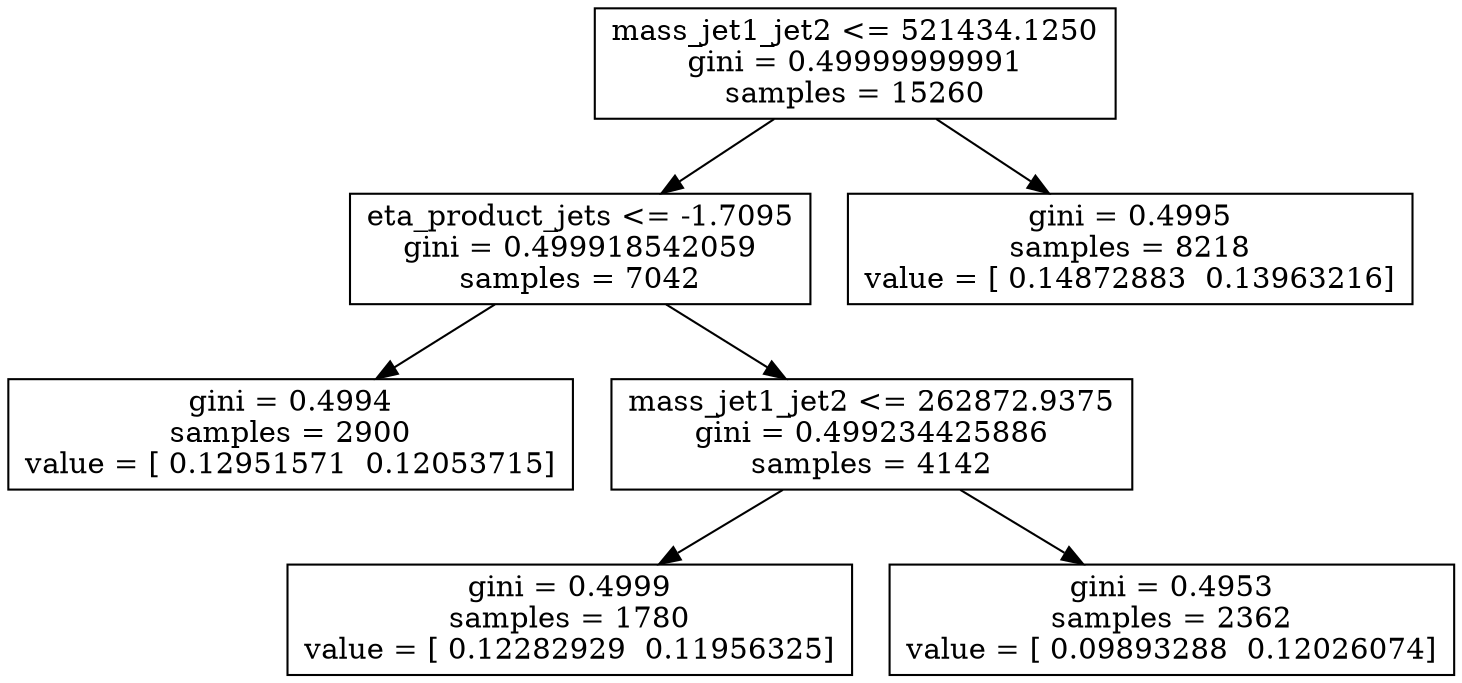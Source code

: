 digraph Tree {
0 [label="mass_jet1_jet2 <= 521434.1250\ngini = 0.49999999991\nsamples = 15260", shape="box"] ;
1 [label="eta_product_jets <= -1.7095\ngini = 0.499918542059\nsamples = 7042", shape="box"] ;
0 -> 1 ;
2 [label="gini = 0.4994\nsamples = 2900\nvalue = [ 0.12951571  0.12053715]", shape="box"] ;
1 -> 2 ;
3 [label="mass_jet1_jet2 <= 262872.9375\ngini = 0.499234425886\nsamples = 4142", shape="box"] ;
1 -> 3 ;
4 [label="gini = 0.4999\nsamples = 1780\nvalue = [ 0.12282929  0.11956325]", shape="box"] ;
3 -> 4 ;
5 [label="gini = 0.4953\nsamples = 2362\nvalue = [ 0.09893288  0.12026074]", shape="box"] ;
3 -> 5 ;
6 [label="gini = 0.4995\nsamples = 8218\nvalue = [ 0.14872883  0.13963216]", shape="box"] ;
0 -> 6 ;
}